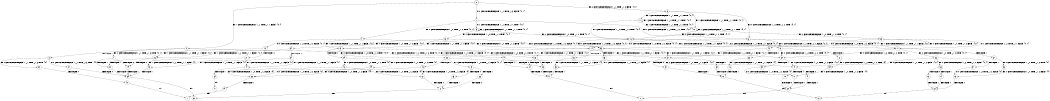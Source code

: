 digraph BCG {
size = "7, 10.5";
center = TRUE;
node [shape = circle];
0 [peripheries = 2];
0 -> 1 [label = "EX !0 !ATOMIC_EXCH_BRANCH (1, +1, TRUE, +1, 3, FALSE) !{0, 1}"];
0 -> 2 [label = "EX !1 !ATOMIC_EXCH_BRANCH (1, +1, TRUE, +1, 1, FALSE) !{0, 1}"];
0 -> 3 [label = "EX !0 !ATOMIC_EXCH_BRANCH (1, +1, TRUE, +1, 3, FALSE) !{0, 1}"];
1 -> 4 [label = "EX !0 !ATOMIC_EXCH_BRANCH (1, +0, TRUE, +1, 2, TRUE) !{0, 1}"];
1 -> 5 [label = "EX !1 !ATOMIC_EXCH_BRANCH (1, +1, TRUE, +1, 1, TRUE) !{0, 1}"];
1 -> 6 [label = "EX !0 !ATOMIC_EXCH_BRANCH (1, +0, TRUE, +1, 2, TRUE) !{0, 1}"];
2 -> 7 [label = "EX !0 !ATOMIC_EXCH_BRANCH (1, +1, TRUE, +1, 3, TRUE) !{0, 1}"];
2 -> 8 [label = "TERMINATE !1"];
2 -> 9 [label = "EX !0 !ATOMIC_EXCH_BRANCH (1, +1, TRUE, +1, 3, TRUE) !{0, 1}"];
3 -> 10 [label = "EX !1 !ATOMIC_EXCH_BRANCH (1, +1, TRUE, +1, 1, TRUE) !{0, 1}"];
3 -> 6 [label = "EX !0 !ATOMIC_EXCH_BRANCH (1, +0, TRUE, +1, 2, TRUE) !{0, 1}"];
3 -> 11 [label = "EX !1 !ATOMIC_EXCH_BRANCH (1, +1, TRUE, +1, 1, TRUE) !{0, 1}"];
4 -> 12 [label = "EX !0 !ATOMIC_EXCH_BRANCH (1, +0, TRUE, +1, 2, FALSE) !{0, 1}"];
4 -> 13 [label = "EX !1 !ATOMIC_EXCH_BRANCH (1, +1, TRUE, +1, 1, FALSE) !{0, 1}"];
4 -> 14 [label = "EX !0 !ATOMIC_EXCH_BRANCH (1, +0, TRUE, +1, 2, FALSE) !{0, 1}"];
5 -> 15 [label = "EX !0 !ATOMIC_EXCH_BRANCH (1, +0, TRUE, +1, 2, TRUE) !{0, 1}"];
5 -> 5 [label = "EX !1 !ATOMIC_EXCH_BRANCH (1, +1, TRUE, +1, 1, TRUE) !{0, 1}"];
5 -> 16 [label = "EX !0 !ATOMIC_EXCH_BRANCH (1, +0, TRUE, +1, 2, TRUE) !{0, 1}"];
6 -> 17 [label = "EX !1 !ATOMIC_EXCH_BRANCH (1, +1, TRUE, +1, 1, FALSE) !{0, 1}"];
6 -> 14 [label = "EX !0 !ATOMIC_EXCH_BRANCH (1, +0, TRUE, +1, 2, FALSE) !{0, 1}"];
6 -> 18 [label = "EX !1 !ATOMIC_EXCH_BRANCH (1, +1, TRUE, +1, 1, FALSE) !{0, 1}"];
7 -> 19 [label = "TERMINATE !0"];
7 -> 20 [label = "TERMINATE !1"];
8 -> 21 [label = "EX !0 !ATOMIC_EXCH_BRANCH (1, +1, TRUE, +1, 3, TRUE) !{0}"];
8 -> 22 [label = "EX !0 !ATOMIC_EXCH_BRANCH (1, +1, TRUE, +1, 3, TRUE) !{0}"];
9 -> 23 [label = "TERMINATE !0"];
9 -> 24 [label = "TERMINATE !1"];
10 -> 25 [label = "EX !0 !ATOMIC_EXCH_BRANCH (1, +0, TRUE, +1, 2, TRUE) !{0, 1}"];
10 -> 10 [label = "EX !1 !ATOMIC_EXCH_BRANCH (1, +1, TRUE, +1, 1, TRUE) !{0, 1}"];
10 -> 16 [label = "EX !0 !ATOMIC_EXCH_BRANCH (1, +0, TRUE, +1, 2, TRUE) !{0, 1}"];
11 -> 10 [label = "EX !1 !ATOMIC_EXCH_BRANCH (1, +1, TRUE, +1, 1, TRUE) !{0, 1}"];
11 -> 16 [label = "EX !0 !ATOMIC_EXCH_BRANCH (1, +0, TRUE, +1, 2, TRUE) !{0, 1}"];
11 -> 11 [label = "EX !1 !ATOMIC_EXCH_BRANCH (1, +1, TRUE, +1, 1, TRUE) !{0, 1}"];
12 -> 26 [label = "EX !1 !ATOMIC_EXCH_BRANCH (1, +1, TRUE, +1, 1, FALSE) !{0, 1}"];
12 -> 27 [label = "TERMINATE !0"];
13 -> 28 [label = "EX !0 !ATOMIC_EXCH_BRANCH (1, +0, TRUE, +1, 2, TRUE) !{0, 1}"];
13 -> 29 [label = "TERMINATE !1"];
13 -> 30 [label = "EX !0 !ATOMIC_EXCH_BRANCH (1, +0, TRUE, +1, 2, TRUE) !{0, 1}"];
14 -> 31 [label = "EX !1 !ATOMIC_EXCH_BRANCH (1, +1, TRUE, +1, 1, FALSE) !{0, 1}"];
14 -> 32 [label = "EX !1 !ATOMIC_EXCH_BRANCH (1, +1, TRUE, +1, 1, FALSE) !{0, 1}"];
14 -> 33 [label = "TERMINATE !0"];
15 -> 34 [label = "EX !0 !ATOMIC_EXCH_BRANCH (1, +0, TRUE, +1, 2, FALSE) !{0, 1}"];
15 -> 13 [label = "EX !1 !ATOMIC_EXCH_BRANCH (1, +1, TRUE, +1, 1, FALSE) !{0, 1}"];
15 -> 35 [label = "EX !0 !ATOMIC_EXCH_BRANCH (1, +0, TRUE, +1, 2, FALSE) !{0, 1}"];
16 -> 17 [label = "EX !1 !ATOMIC_EXCH_BRANCH (1, +1, TRUE, +1, 1, FALSE) !{0, 1}"];
16 -> 35 [label = "EX !0 !ATOMIC_EXCH_BRANCH (1, +0, TRUE, +1, 2, FALSE) !{0, 1}"];
16 -> 18 [label = "EX !1 !ATOMIC_EXCH_BRANCH (1, +1, TRUE, +1, 1, FALSE) !{0, 1}"];
17 -> 36 [label = "EX !0 !ATOMIC_EXCH_BRANCH (1, +0, TRUE, +1, 2, TRUE) !{0, 1}"];
17 -> 37 [label = "TERMINATE !1"];
17 -> 30 [label = "EX !0 !ATOMIC_EXCH_BRANCH (1, +0, TRUE, +1, 2, TRUE) !{0, 1}"];
18 -> 30 [label = "EX !0 !ATOMIC_EXCH_BRANCH (1, +0, TRUE, +1, 2, TRUE) !{0, 1}"];
18 -> 38 [label = "TERMINATE !1"];
19 -> 39 [label = "TERMINATE !1"];
20 -> 39 [label = "TERMINATE !0"];
21 -> 39 [label = "TERMINATE !0"];
22 -> 40 [label = "TERMINATE !0"];
23 -> 41 [label = "TERMINATE !1"];
24 -> 41 [label = "TERMINATE !0"];
25 -> 42 [label = "EX !0 !ATOMIC_EXCH_BRANCH (1, +0, TRUE, +1, 2, FALSE) !{0, 1}"];
25 -> 17 [label = "EX !1 !ATOMIC_EXCH_BRANCH (1, +1, TRUE, +1, 1, FALSE) !{0, 1}"];
25 -> 35 [label = "EX !0 !ATOMIC_EXCH_BRANCH (1, +0, TRUE, +1, 2, FALSE) !{0, 1}"];
26 -> 19 [label = "TERMINATE !0"];
26 -> 20 [label = "TERMINATE !1"];
27 -> 43 [label = "EX !1 !ATOMIC_EXCH_BRANCH (1, +1, TRUE, +1, 1, FALSE) !{1}"];
27 -> 44 [label = "EX !1 !ATOMIC_EXCH_BRANCH (1, +1, TRUE, +1, 1, FALSE) !{1}"];
28 -> 45 [label = "EX !0 !ATOMIC_EXCH_BRANCH (1, +0, TRUE, +1, 2, FALSE) !{0, 1}"];
28 -> 46 [label = "TERMINATE !1"];
28 -> 47 [label = "EX !0 !ATOMIC_EXCH_BRANCH (1, +0, TRUE, +1, 2, FALSE) !{0, 1}"];
29 -> 48 [label = "EX !0 !ATOMIC_EXCH_BRANCH (1, +0, TRUE, +1, 2, TRUE) !{0}"];
29 -> 49 [label = "EX !0 !ATOMIC_EXCH_BRANCH (1, +0, TRUE, +1, 2, TRUE) !{0}"];
30 -> 47 [label = "EX !0 !ATOMIC_EXCH_BRANCH (1, +0, TRUE, +1, 2, FALSE) !{0, 1}"];
30 -> 50 [label = "TERMINATE !1"];
31 -> 51 [label = "TERMINATE !0"];
31 -> 52 [label = "TERMINATE !1"];
32 -> 23 [label = "TERMINATE !0"];
32 -> 24 [label = "TERMINATE !1"];
33 -> 53 [label = "EX !1 !ATOMIC_EXCH_BRANCH (1, +1, TRUE, +1, 1, FALSE) !{1}"];
34 -> 26 [label = "EX !1 !ATOMIC_EXCH_BRANCH (1, +1, TRUE, +1, 1, FALSE) !{0, 1}"];
34 -> 54 [label = "TERMINATE !0"];
35 -> 31 [label = "EX !1 !ATOMIC_EXCH_BRANCH (1, +1, TRUE, +1, 1, FALSE) !{0, 1}"];
35 -> 32 [label = "EX !1 !ATOMIC_EXCH_BRANCH (1, +1, TRUE, +1, 1, FALSE) !{0, 1}"];
35 -> 55 [label = "TERMINATE !0"];
36 -> 56 [label = "EX !0 !ATOMIC_EXCH_BRANCH (1, +0, TRUE, +1, 2, FALSE) !{0, 1}"];
36 -> 57 [label = "TERMINATE !1"];
36 -> 47 [label = "EX !0 !ATOMIC_EXCH_BRANCH (1, +0, TRUE, +1, 2, FALSE) !{0, 1}"];
37 -> 58 [label = "EX !0 !ATOMIC_EXCH_BRANCH (1, +0, TRUE, +1, 2, TRUE) !{0}"];
38 -> 59 [label = "EX !0 !ATOMIC_EXCH_BRANCH (1, +0, TRUE, +1, 2, TRUE) !{0}"];
39 -> 60 [label = "exit"];
40 -> 61 [label = "exit"];
41 -> 62 [label = "exit"];
42 -> 31 [label = "EX !1 !ATOMIC_EXCH_BRANCH (1, +1, TRUE, +1, 1, FALSE) !{0, 1}"];
42 -> 63 [label = "TERMINATE !0"];
43 -> 39 [label = "TERMINATE !1"];
44 -> 64 [label = "TERMINATE !1"];
45 -> 65 [label = "TERMINATE !0"];
45 -> 66 [label = "TERMINATE !1"];
46 -> 67 [label = "EX !0 !ATOMIC_EXCH_BRANCH (1, +0, TRUE, +1, 2, FALSE) !{0}"];
46 -> 68 [label = "EX !0 !ATOMIC_EXCH_BRANCH (1, +0, TRUE, +1, 2, FALSE) !{0}"];
47 -> 69 [label = "TERMINATE !0"];
47 -> 70 [label = "TERMINATE !1"];
48 -> 67 [label = "EX !0 !ATOMIC_EXCH_BRANCH (1, +0, TRUE, +1, 2, FALSE) !{0}"];
48 -> 68 [label = "EX !0 !ATOMIC_EXCH_BRANCH (1, +0, TRUE, +1, 2, FALSE) !{0}"];
49 -> 68 [label = "EX !0 !ATOMIC_EXCH_BRANCH (1, +0, TRUE, +1, 2, FALSE) !{0}"];
50 -> 71 [label = "EX !0 !ATOMIC_EXCH_BRANCH (1, +0, TRUE, +1, 2, FALSE) !{0}"];
51 -> 72 [label = "TERMINATE !1"];
52 -> 72 [label = "TERMINATE !0"];
53 -> 41 [label = "TERMINATE !1"];
54 -> 43 [label = "EX !1 !ATOMIC_EXCH_BRANCH (1, +1, TRUE, +1, 1, FALSE) !{1}"];
54 -> 44 [label = "EX !1 !ATOMIC_EXCH_BRANCH (1, +1, TRUE, +1, 1, FALSE) !{1}"];
55 -> 53 [label = "EX !1 !ATOMIC_EXCH_BRANCH (1, +1, TRUE, +1, 1, FALSE) !{1}"];
56 -> 73 [label = "TERMINATE !0"];
56 -> 74 [label = "TERMINATE !1"];
57 -> 75 [label = "EX !0 !ATOMIC_EXCH_BRANCH (1, +0, TRUE, +1, 2, FALSE) !{0}"];
58 -> 75 [label = "EX !0 !ATOMIC_EXCH_BRANCH (1, +0, TRUE, +1, 2, FALSE) !{0}"];
59 -> 71 [label = "EX !0 !ATOMIC_EXCH_BRANCH (1, +0, TRUE, +1, 2, FALSE) !{0}"];
63 -> 76 [label = "EX !1 !ATOMIC_EXCH_BRANCH (1, +1, TRUE, +1, 1, FALSE) !{1}"];
64 -> 77 [label = "exit"];
65 -> 78 [label = "TERMINATE !1"];
66 -> 78 [label = "TERMINATE !0"];
67 -> 78 [label = "TERMINATE !0"];
68 -> 79 [label = "TERMINATE !0"];
69 -> 80 [label = "TERMINATE !1"];
70 -> 80 [label = "TERMINATE !0"];
71 -> 80 [label = "TERMINATE !0"];
72 -> 81 [label = "exit"];
73 -> 82 [label = "TERMINATE !1"];
74 -> 82 [label = "TERMINATE !0"];
75 -> 82 [label = "TERMINATE !0"];
76 -> 72 [label = "TERMINATE !1"];
78 -> 60 [label = "exit"];
79 -> 61 [label = "exit"];
80 -> 62 [label = "exit"];
82 -> 81 [label = "exit"];
}
